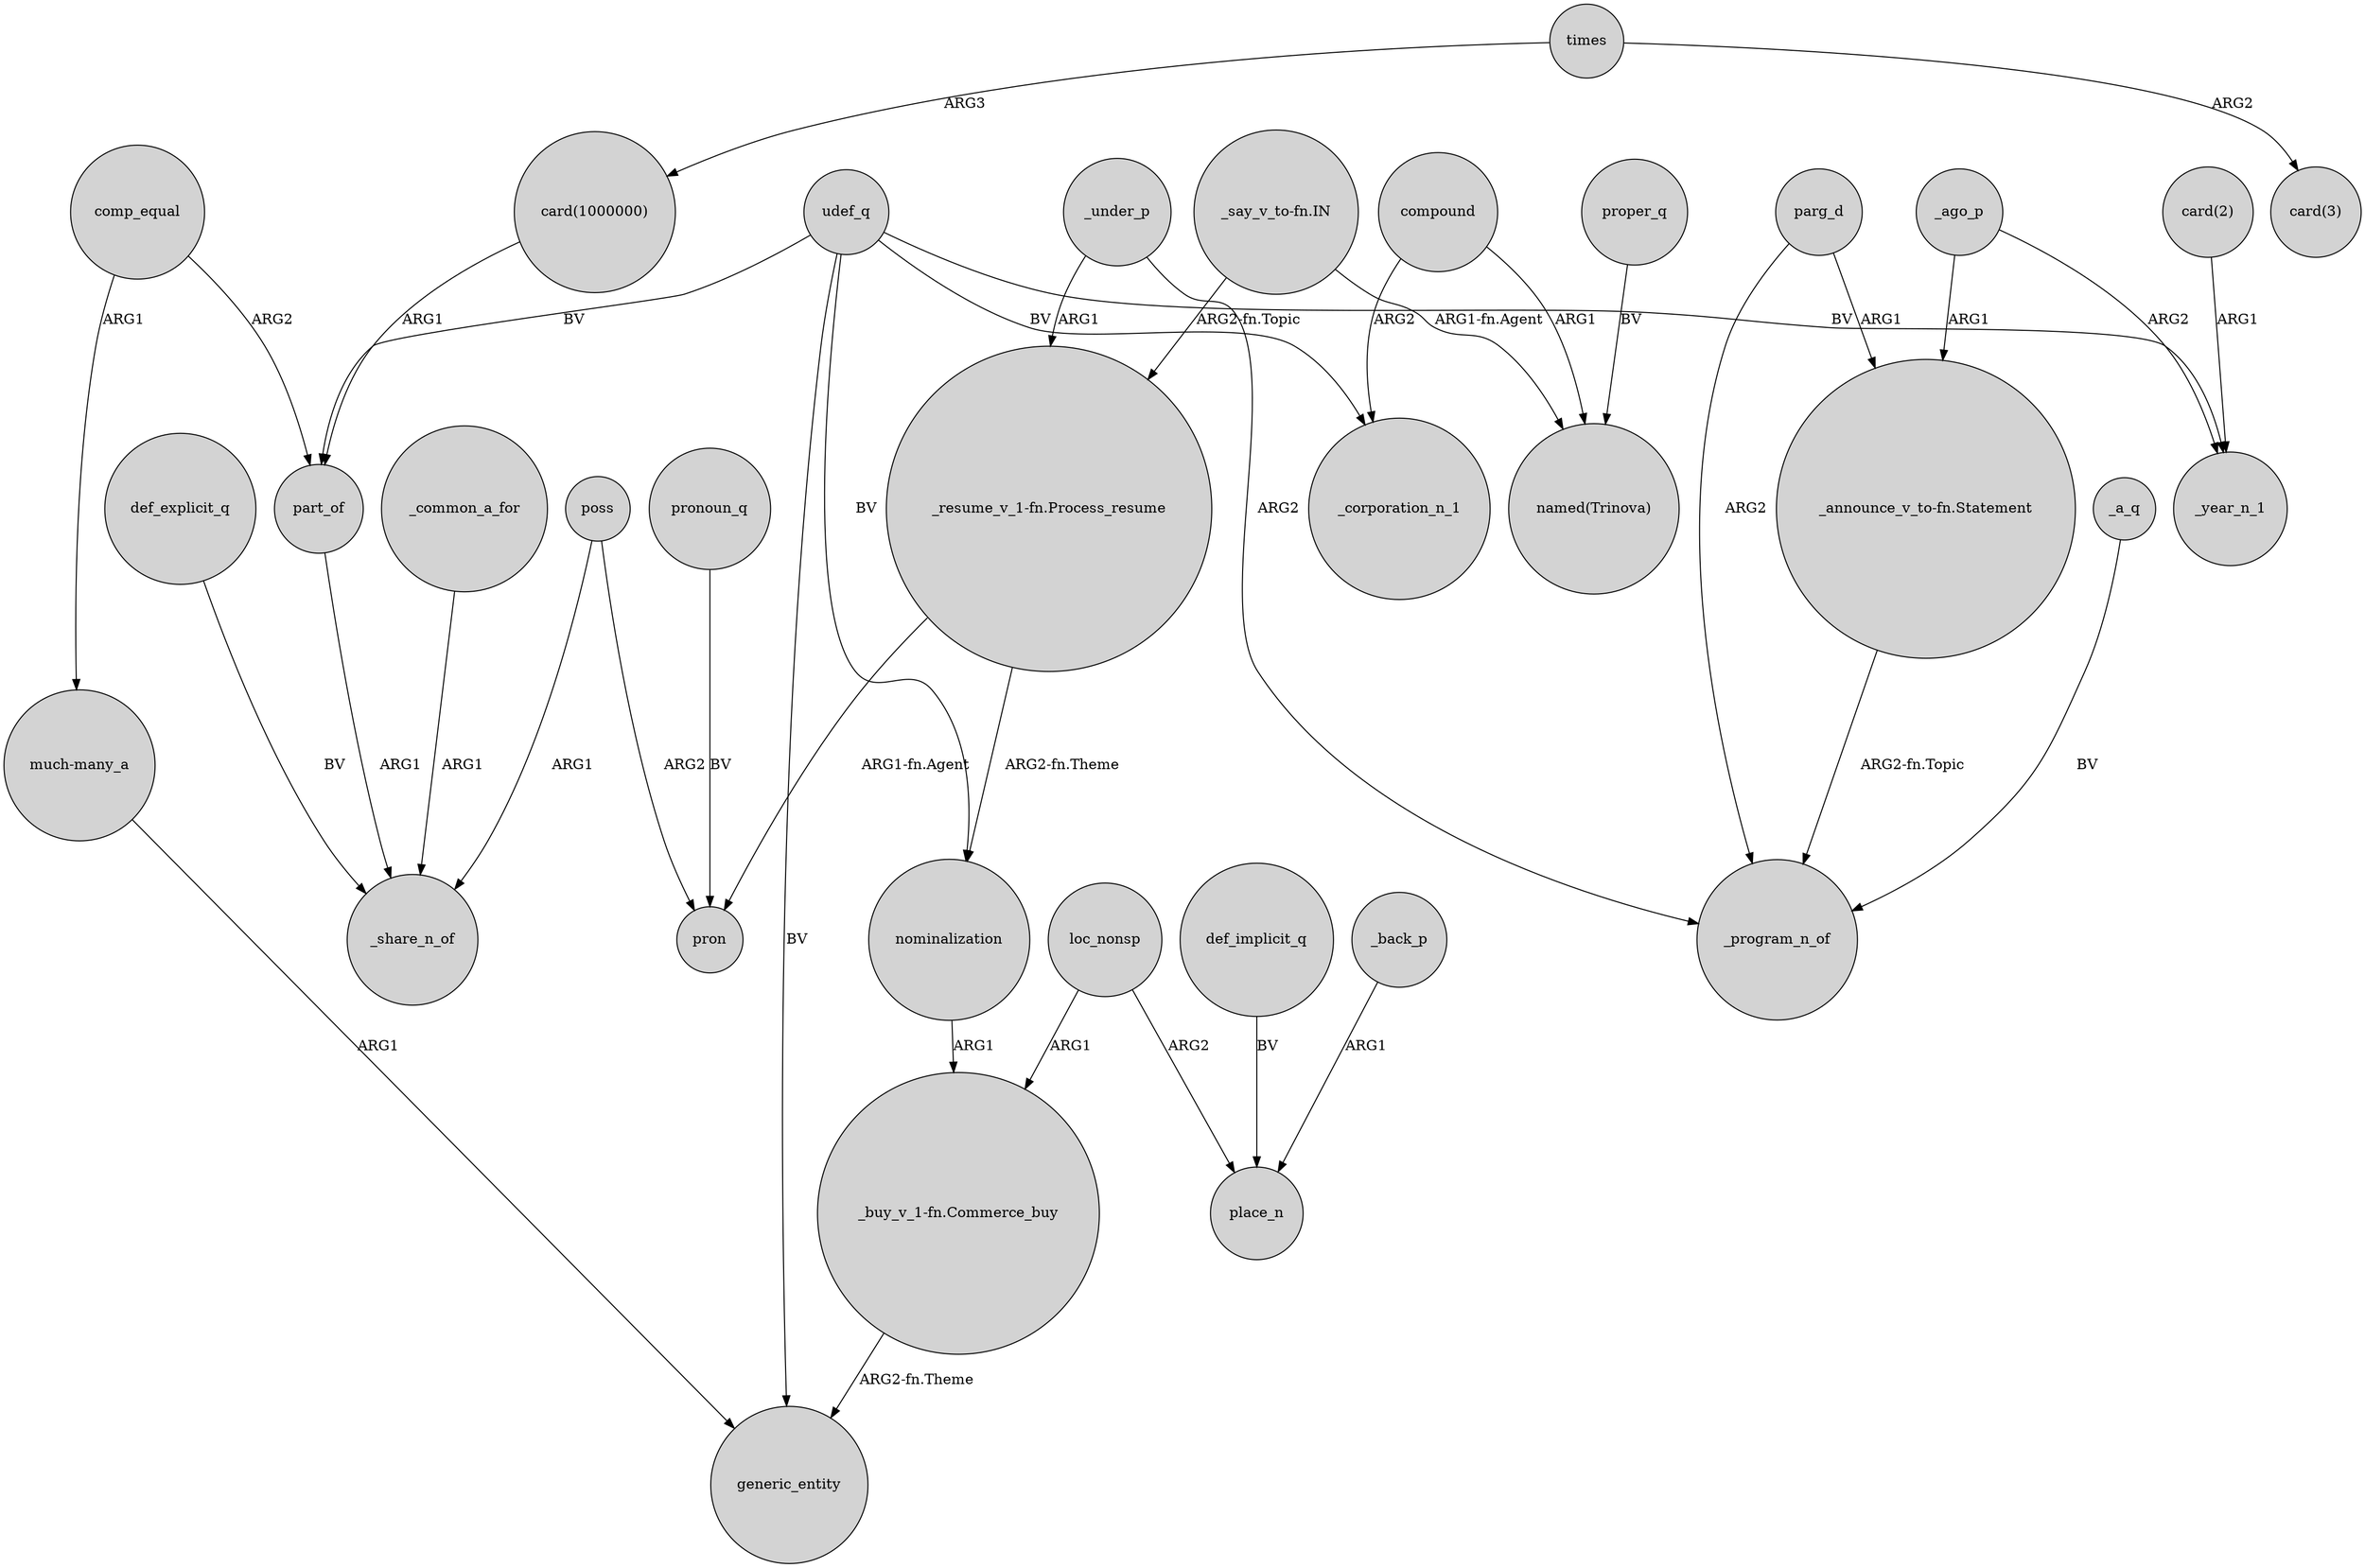 digraph {
	node [shape=circle style=filled]
	udef_q -> part_of [label=BV]
	udef_q -> generic_entity [label=BV]
	poss -> pron [label=ARG2]
	"much-many_a" -> generic_entity [label=ARG1]
	compound -> "named(Trinova)" [label=ARG1]
	compound -> _corporation_n_1 [label=ARG2]
	comp_equal -> "much-many_a" [label=ARG1]
	parg_d -> _program_n_of [label=ARG2]
	"_resume_v_1-fn.Process_resume" -> pron [label="ARG1-fn.Agent"]
	def_implicit_q -> place_n [label=BV]
	"_say_v_to-fn.IN" -> "_resume_v_1-fn.Process_resume" [label="ARG2-fn.Topic"]
	_under_p -> _program_n_of [label=ARG2]
	pronoun_q -> pron [label=BV]
	udef_q -> _corporation_n_1 [label=BV]
	_ago_p -> _year_n_1 [label=ARG2]
	nominalization -> "_buy_v_1-fn.Commerce_buy" [label=ARG1]
	parg_d -> "_announce_v_to-fn.Statement" [label=ARG1]
	"card(2)" -> _year_n_1 [label=ARG1]
	times -> "card(1000000)" [label=ARG3]
	"_announce_v_to-fn.Statement" -> _program_n_of [label="ARG2-fn.Topic"]
	"_buy_v_1-fn.Commerce_buy" -> generic_entity [label="ARG2-fn.Theme"]
	_a_q -> _program_n_of [label=BV]
	comp_equal -> part_of [label=ARG2]
	_common_a_for -> _share_n_of [label=ARG1]
	udef_q -> nominalization [label=BV]
	loc_nonsp -> place_n [label=ARG2]
	times -> "card(3)" [label=ARG2]
	_back_p -> place_n [label=ARG1]
	_under_p -> "_resume_v_1-fn.Process_resume" [label=ARG1]
	udef_q -> _year_n_1 [label=BV]
	"_say_v_to-fn.IN" -> "named(Trinova)" [label="ARG1-fn.Agent"]
	_ago_p -> "_announce_v_to-fn.Statement" [label=ARG1]
	poss -> _share_n_of [label=ARG1]
	part_of -> _share_n_of [label=ARG1]
	"card(1000000)" -> part_of [label=ARG1]
	loc_nonsp -> "_buy_v_1-fn.Commerce_buy" [label=ARG1]
	def_explicit_q -> _share_n_of [label=BV]
	"_resume_v_1-fn.Process_resume" -> nominalization [label="ARG2-fn.Theme"]
	proper_q -> "named(Trinova)" [label=BV]
}
